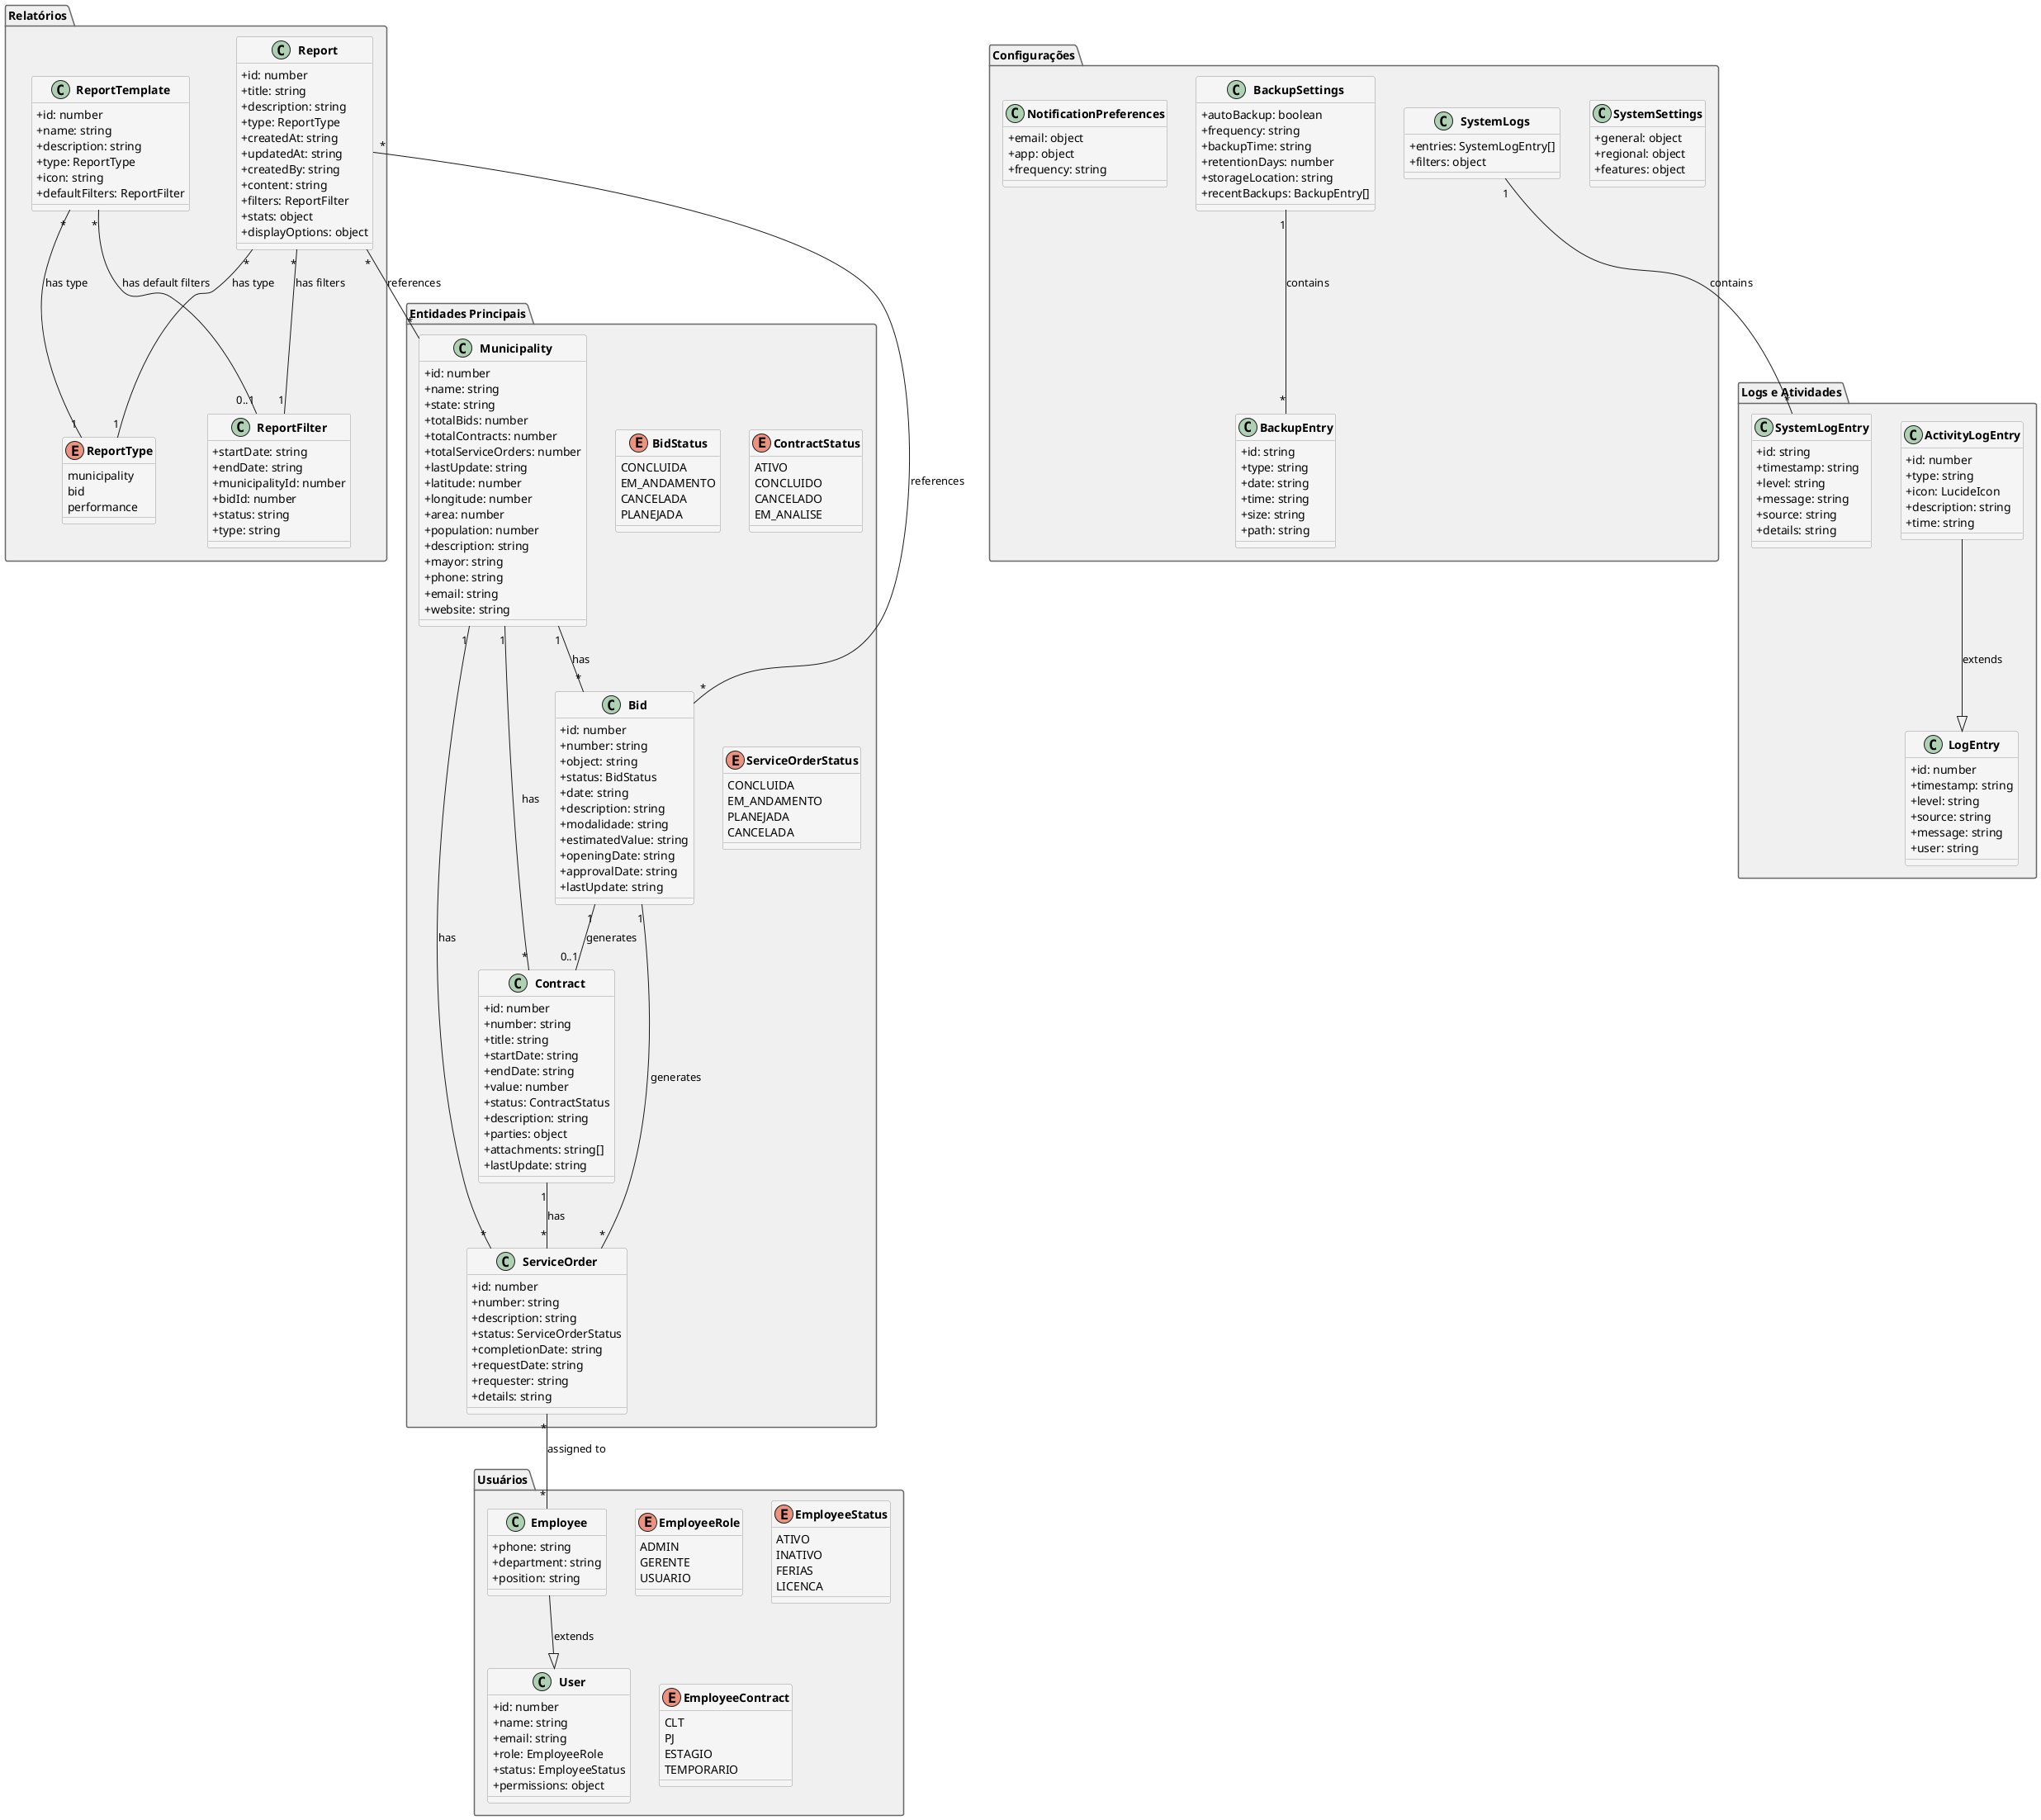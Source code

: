 @startuml modelos

' Estilo e configuração
skinparam classAttributeIconSize 0
skinparam classFontStyle bold
skinparam classFontSize 14
skinparam classBackgroundColor #f5f5f5
skinparam classBorderColor #999999
skinparam packageBackgroundColor #f0f0f0
skinparam packageBorderColor #666666

' Agrupamento por pacotes
package "Usuários" {
  ' User and Employee
  class User {
    +id: number
    +name: string
    +email: string
    +role: EmployeeRole
    +status: EmployeeStatus
    +permissions: object
  }
  
  ' Enums para usuários
  enum EmployeeRole {
    ADMIN
    GERENTE
    USUARIO
  }
  
  enum EmployeeStatus {
    ATIVO
    INATIVO
    FERIAS
    LICENCA
  }
  
  enum EmployeeContract {
    CLT
    PJ
    ESTAGIO
    TEMPORARIO
  }

  class Employee {
    +phone: string
    +department: string
    +position: string
  }
}

package "Entidades Principais" {
  ' Municipality
  class Municipality {
    +id: number
    +name: string
    +state: string
    +totalBids: number
    +totalContracts: number
    +totalServiceOrders: number
    +lastUpdate: string
    +latitude: number
    +longitude: number
    +area: number
    +population: number
    +description: string
    +mayor: string
    +phone: string
    +email: string
    +website: string
  }

  ' Bid
  class Bid {
    +id: number
    +number: string
    +object: string
    +status: BidStatus
    +date: string
    +description: string
    +modalidade: string
    +estimatedValue: string
    +openingDate: string
    +approvalDate: string
    +lastUpdate: string
  }
  
  ' Enum para status de licitação
  enum BidStatus {
    CONCLUIDA
    EM_ANDAMENTO
    CANCELADA
    PLANEJADA
  }

  ' Contract
  class Contract {
    +id: number
    +number: string
    +title: string
    +startDate: string
    +endDate: string
    +value: number
    +status: ContractStatus
    +description: string
    +parties: object
    +attachments: string[]
    +lastUpdate: string
  }
  
  ' Enum para status de contrato
  enum ContractStatus {
    ATIVO
    CONCLUIDO
    CANCELADO
    EM_ANALISE
  }

  ' ServiceOrder
  class ServiceOrder {
    +id: number
    +number: string
    +description: string
    +status: ServiceOrderStatus
    +completionDate: string
    +requestDate: string
    +requester: string
    +details: string
  }
  
  ' Enum para status de ordem de serviço
  enum ServiceOrderStatus {
    CONCLUIDA
    EM_ANDAMENTO
    PLANEJADA
    CANCELADA
  }
}

package "Logs e Atividades" {
  ' LogEntry
  class LogEntry {
    +id: number
    +timestamp: string
    +level: string
    +source: string
    +message: string
    +user: string
  }

  ' ActivityLogEntry
  class ActivityLogEntry {
    +id: number
    +type: string
    +icon: LucideIcon
    +description: string
    +time: string
  }

  ' SystemLogEntry
  class SystemLogEntry {
    +id: string
    +timestamp: string
    +level: string
    +message: string
    +source: string
    +details: string
  }
}

package "Configurações" {
  ' SystemSettings
  class SystemSettings {
    +general: object
    +regional: object
    +features: object
  }

  ' BackupSettings
  class BackupSettings {
    +autoBackup: boolean
    +frequency: string
    +backupTime: string
    +retentionDays: number
    +storageLocation: string
    +recentBackups: BackupEntry[]
  }

  ' BackupEntry
  class BackupEntry {
    +id: string
    +type: string
    +date: string
    +time: string
    +size: string
    +path: string
  }

  ' SystemLogs
  class SystemLogs {
    +entries: SystemLogEntry[]
    +filters: object
  }

  ' NotificationPreferences
  class NotificationPreferences {
    +email: object
    +app: object
    +frequency: string
  }
}

package "Relatórios" {
  ' ReportType
  enum ReportType {
    municipality
    bid
    performance
  }

  ' ReportFilter
  class ReportFilter {
    +startDate: string
    +endDate: string
    +municipalityId: number
    +bidId: number
    +status: string
    +type: string
  }

  ' Report
  class Report {
    +id: number
    +title: string
    +description: string
    +type: ReportType
    +createdAt: string
    +updatedAt: string
    +createdBy: string
    +content: string
    +filters: ReportFilter
    +stats: object
    +displayOptions: object
  }

  ' ReportTemplate
  class ReportTemplate {
    +id: number
    +name: string
    +description: string
    +type: ReportType
    +icon: string
    +defaultFilters: ReportFilter
  }
}

' Relacionamentos
Employee --|> User : extends
ActivityLogEntry --|> LogEntry : extends

Municipality "1" -- "*" Bid : has
Municipality "1" -- "*" Contract : has
Municipality "1" -- "*" ServiceOrder : has

Bid "1" -- "0..1" Contract : generates
Bid "1" -- "*" ServiceOrder : generates

Contract "1" -- "*" ServiceOrder : has

ServiceOrder "*" -- "*" Employee : assigned to

SystemLogs "1" -- "*" SystemLogEntry : contains
BackupSettings "1" -- "*" BackupEntry : contains

Report "*" -- "1" ReportType : has type
Report "*" -- "1" ReportFilter : has filters
ReportTemplate "*" -- "1" ReportType : has type
ReportTemplate "*" -- "0..1" ReportFilter : has default filters

Report "*" -- "*" Municipality : references
Report "*" -- "*" Bid : references

@enduml